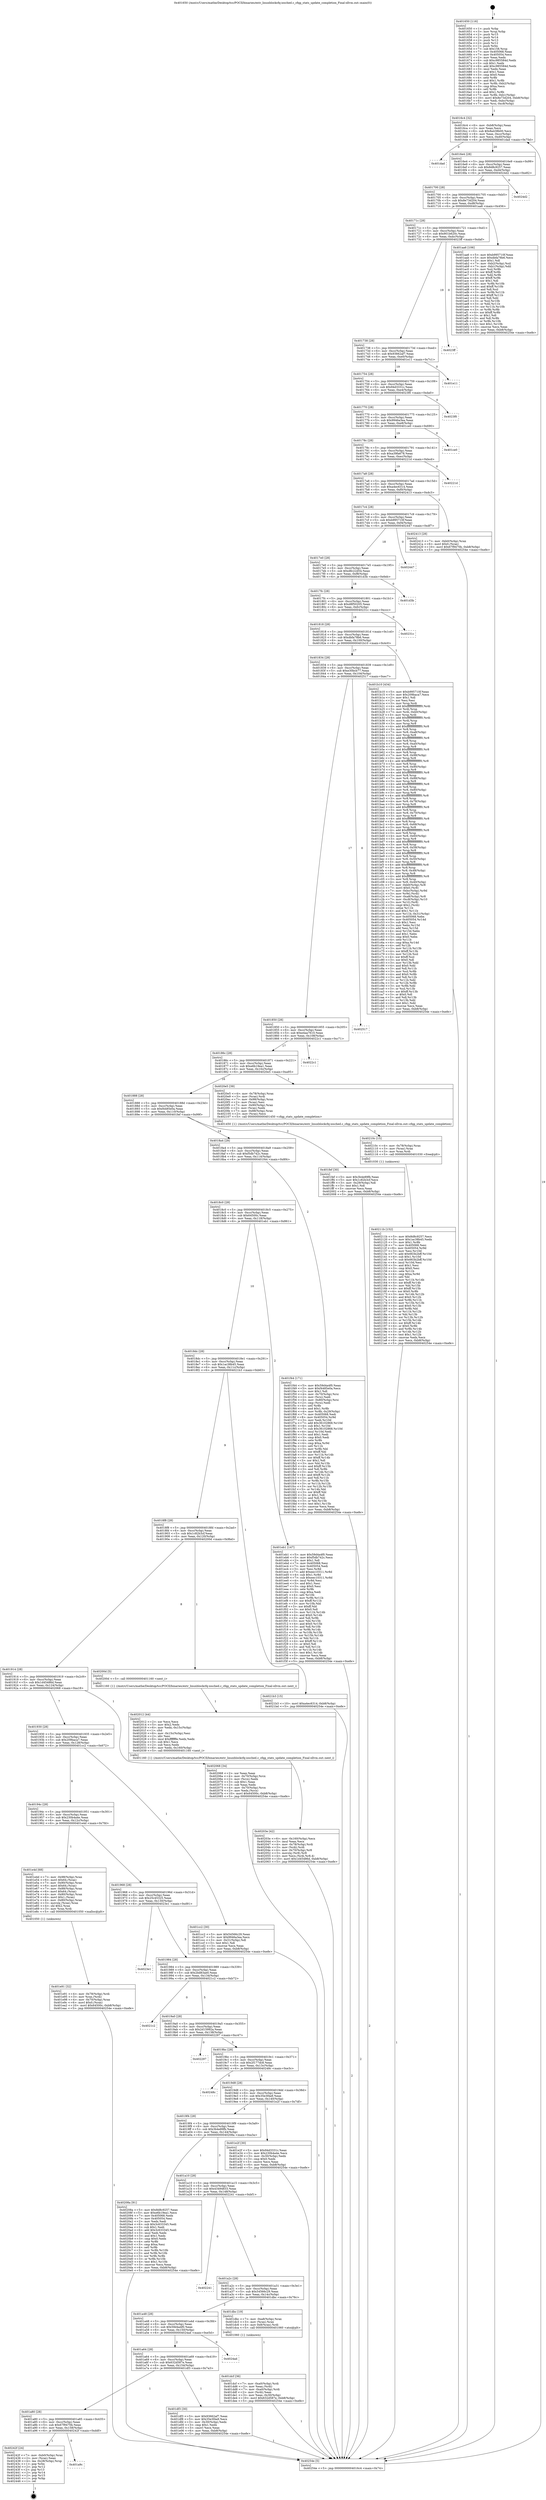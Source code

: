 digraph "0x401650" {
  label = "0x401650 (/mnt/c/Users/mathe/Desktop/tcc/POCII/binaries/extr_linuxblockcfq-iosched.c_cfqg_stats_update_completion_Final-ollvm.out::main(0))"
  labelloc = "t"
  node[shape=record]

  Entry [label="",width=0.3,height=0.3,shape=circle,fillcolor=black,style=filled]
  "0x4016c4" [label="{
     0x4016c4 [32]\l
     | [instrs]\l
     &nbsp;&nbsp;0x4016c4 \<+6\>: mov -0xb8(%rbp),%eax\l
     &nbsp;&nbsp;0x4016ca \<+2\>: mov %eax,%ecx\l
     &nbsp;&nbsp;0x4016cc \<+6\>: sub $0x8a438b00,%ecx\l
     &nbsp;&nbsp;0x4016d2 \<+6\>: mov %eax,-0xcc(%rbp)\l
     &nbsp;&nbsp;0x4016d8 \<+6\>: mov %ecx,-0xd0(%rbp)\l
     &nbsp;&nbsp;0x4016de \<+6\>: je 0000000000401dad \<main+0x75d\>\l
  }"]
  "0x401dad" [label="{
     0x401dad\l
  }", style=dashed]
  "0x4016e4" [label="{
     0x4016e4 [28]\l
     | [instrs]\l
     &nbsp;&nbsp;0x4016e4 \<+5\>: jmp 00000000004016e9 \<main+0x99\>\l
     &nbsp;&nbsp;0x4016e9 \<+6\>: mov -0xcc(%rbp),%eax\l
     &nbsp;&nbsp;0x4016ef \<+5\>: sub $0x8d8c9257,%eax\l
     &nbsp;&nbsp;0x4016f4 \<+6\>: mov %eax,-0xd4(%rbp)\l
     &nbsp;&nbsp;0x4016fa \<+6\>: je 00000000004024d2 \<main+0xe82\>\l
  }"]
  Exit [label="",width=0.3,height=0.3,shape=circle,fillcolor=black,style=filled,peripheries=2]
  "0x4024d2" [label="{
     0x4024d2\l
  }", style=dashed]
  "0x401700" [label="{
     0x401700 [28]\l
     | [instrs]\l
     &nbsp;&nbsp;0x401700 \<+5\>: jmp 0000000000401705 \<main+0xb5\>\l
     &nbsp;&nbsp;0x401705 \<+6\>: mov -0xcc(%rbp),%eax\l
     &nbsp;&nbsp;0x40170b \<+5\>: sub $0x8e73d204,%eax\l
     &nbsp;&nbsp;0x401710 \<+6\>: mov %eax,-0xd8(%rbp)\l
     &nbsp;&nbsp;0x401716 \<+6\>: je 0000000000401aa6 \<main+0x456\>\l
  }"]
  "0x401a9c" [label="{
     0x401a9c\l
  }", style=dashed]
  "0x401aa6" [label="{
     0x401aa6 [106]\l
     | [instrs]\l
     &nbsp;&nbsp;0x401aa6 \<+5\>: mov $0xb995710f,%eax\l
     &nbsp;&nbsp;0x401aab \<+5\>: mov $0xdbfa78b6,%ecx\l
     &nbsp;&nbsp;0x401ab0 \<+2\>: mov $0x1,%dl\l
     &nbsp;&nbsp;0x401ab2 \<+7\>: mov -0xb2(%rbp),%sil\l
     &nbsp;&nbsp;0x401ab9 \<+7\>: mov -0xb1(%rbp),%dil\l
     &nbsp;&nbsp;0x401ac0 \<+3\>: mov %sil,%r8b\l
     &nbsp;&nbsp;0x401ac3 \<+4\>: xor $0xff,%r8b\l
     &nbsp;&nbsp;0x401ac7 \<+3\>: mov %dil,%r9b\l
     &nbsp;&nbsp;0x401aca \<+4\>: xor $0xff,%r9b\l
     &nbsp;&nbsp;0x401ace \<+3\>: xor $0x1,%dl\l
     &nbsp;&nbsp;0x401ad1 \<+3\>: mov %r8b,%r10b\l
     &nbsp;&nbsp;0x401ad4 \<+4\>: and $0xff,%r10b\l
     &nbsp;&nbsp;0x401ad8 \<+3\>: and %dl,%sil\l
     &nbsp;&nbsp;0x401adb \<+3\>: mov %r9b,%r11b\l
     &nbsp;&nbsp;0x401ade \<+4\>: and $0xff,%r11b\l
     &nbsp;&nbsp;0x401ae2 \<+3\>: and %dl,%dil\l
     &nbsp;&nbsp;0x401ae5 \<+3\>: or %sil,%r10b\l
     &nbsp;&nbsp;0x401ae8 \<+3\>: or %dil,%r11b\l
     &nbsp;&nbsp;0x401aeb \<+3\>: xor %r11b,%r10b\l
     &nbsp;&nbsp;0x401aee \<+3\>: or %r9b,%r8b\l
     &nbsp;&nbsp;0x401af1 \<+4\>: xor $0xff,%r8b\l
     &nbsp;&nbsp;0x401af5 \<+3\>: or $0x1,%dl\l
     &nbsp;&nbsp;0x401af8 \<+3\>: and %dl,%r8b\l
     &nbsp;&nbsp;0x401afb \<+3\>: or %r8b,%r10b\l
     &nbsp;&nbsp;0x401afe \<+4\>: test $0x1,%r10b\l
     &nbsp;&nbsp;0x401b02 \<+3\>: cmovne %ecx,%eax\l
     &nbsp;&nbsp;0x401b05 \<+6\>: mov %eax,-0xb8(%rbp)\l
     &nbsp;&nbsp;0x401b0b \<+5\>: jmp 000000000040254e \<main+0xefe\>\l
  }"]
  "0x40171c" [label="{
     0x40171c [28]\l
     | [instrs]\l
     &nbsp;&nbsp;0x40171c \<+5\>: jmp 0000000000401721 \<main+0xd1\>\l
     &nbsp;&nbsp;0x401721 \<+6\>: mov -0xcc(%rbp),%eax\l
     &nbsp;&nbsp;0x401727 \<+5\>: sub $0x901b620c,%eax\l
     &nbsp;&nbsp;0x40172c \<+6\>: mov %eax,-0xdc(%rbp)\l
     &nbsp;&nbsp;0x401732 \<+6\>: je 00000000004023ff \<main+0xdaf\>\l
  }"]
  "0x40254e" [label="{
     0x40254e [5]\l
     | [instrs]\l
     &nbsp;&nbsp;0x40254e \<+5\>: jmp 00000000004016c4 \<main+0x74\>\l
  }"]
  "0x401650" [label="{
     0x401650 [116]\l
     | [instrs]\l
     &nbsp;&nbsp;0x401650 \<+1\>: push %rbp\l
     &nbsp;&nbsp;0x401651 \<+3\>: mov %rsp,%rbp\l
     &nbsp;&nbsp;0x401654 \<+2\>: push %r15\l
     &nbsp;&nbsp;0x401656 \<+2\>: push %r14\l
     &nbsp;&nbsp;0x401658 \<+2\>: push %r13\l
     &nbsp;&nbsp;0x40165a \<+2\>: push %r12\l
     &nbsp;&nbsp;0x40165c \<+1\>: push %rbx\l
     &nbsp;&nbsp;0x40165d \<+7\>: sub $0x158,%rsp\l
     &nbsp;&nbsp;0x401664 \<+7\>: mov 0x405068,%eax\l
     &nbsp;&nbsp;0x40166b \<+7\>: mov 0x405054,%ecx\l
     &nbsp;&nbsp;0x401672 \<+2\>: mov %eax,%edx\l
     &nbsp;&nbsp;0x401674 \<+6\>: sub $0xc985584d,%edx\l
     &nbsp;&nbsp;0x40167a \<+3\>: sub $0x1,%edx\l
     &nbsp;&nbsp;0x40167d \<+6\>: add $0xc985584d,%edx\l
     &nbsp;&nbsp;0x401683 \<+3\>: imul %edx,%eax\l
     &nbsp;&nbsp;0x401686 \<+3\>: and $0x1,%eax\l
     &nbsp;&nbsp;0x401689 \<+3\>: cmp $0x0,%eax\l
     &nbsp;&nbsp;0x40168c \<+4\>: sete %r8b\l
     &nbsp;&nbsp;0x401690 \<+4\>: and $0x1,%r8b\l
     &nbsp;&nbsp;0x401694 \<+7\>: mov %r8b,-0xb2(%rbp)\l
     &nbsp;&nbsp;0x40169b \<+3\>: cmp $0xa,%ecx\l
     &nbsp;&nbsp;0x40169e \<+4\>: setl %r8b\l
     &nbsp;&nbsp;0x4016a2 \<+4\>: and $0x1,%r8b\l
     &nbsp;&nbsp;0x4016a6 \<+7\>: mov %r8b,-0xb1(%rbp)\l
     &nbsp;&nbsp;0x4016ad \<+10\>: movl $0x8e73d204,-0xb8(%rbp)\l
     &nbsp;&nbsp;0x4016b7 \<+6\>: mov %edi,-0xbc(%rbp)\l
     &nbsp;&nbsp;0x4016bd \<+7\>: mov %rsi,-0xc8(%rbp)\l
  }"]
  "0x40242f" [label="{
     0x40242f [24]\l
     | [instrs]\l
     &nbsp;&nbsp;0x40242f \<+7\>: mov -0xb0(%rbp),%rax\l
     &nbsp;&nbsp;0x402436 \<+2\>: mov (%rax),%eax\l
     &nbsp;&nbsp;0x402438 \<+4\>: lea -0x28(%rbp),%rsp\l
     &nbsp;&nbsp;0x40243c \<+1\>: pop %rbx\l
     &nbsp;&nbsp;0x40243d \<+2\>: pop %r12\l
     &nbsp;&nbsp;0x40243f \<+2\>: pop %r13\l
     &nbsp;&nbsp;0x402441 \<+2\>: pop %r14\l
     &nbsp;&nbsp;0x402443 \<+2\>: pop %r15\l
     &nbsp;&nbsp;0x402445 \<+1\>: pop %rbp\l
     &nbsp;&nbsp;0x402446 \<+1\>: ret\l
  }"]
  "0x4023ff" [label="{
     0x4023ff\l
  }", style=dashed]
  "0x401738" [label="{
     0x401738 [28]\l
     | [instrs]\l
     &nbsp;&nbsp;0x401738 \<+5\>: jmp 000000000040173d \<main+0xed\>\l
     &nbsp;&nbsp;0x40173d \<+6\>: mov -0xcc(%rbp),%eax\l
     &nbsp;&nbsp;0x401743 \<+5\>: sub $0x93662af7,%eax\l
     &nbsp;&nbsp;0x401748 \<+6\>: mov %eax,-0xe0(%rbp)\l
     &nbsp;&nbsp;0x40174e \<+6\>: je 0000000000401e11 \<main+0x7c1\>\l
  }"]
  "0x40211b" [label="{
     0x40211b [152]\l
     | [instrs]\l
     &nbsp;&nbsp;0x40211b \<+5\>: mov $0x8d8c9257,%ecx\l
     &nbsp;&nbsp;0x402120 \<+5\>: mov $0x1ac38b45,%edx\l
     &nbsp;&nbsp;0x402125 \<+3\>: mov $0x1,%r8b\l
     &nbsp;&nbsp;0x402128 \<+7\>: mov 0x405068,%esi\l
     &nbsp;&nbsp;0x40212f \<+8\>: mov 0x405054,%r9d\l
     &nbsp;&nbsp;0x402137 \<+3\>: mov %esi,%r10d\l
     &nbsp;&nbsp;0x40213a \<+7\>: add $0x663b2bff,%r10d\l
     &nbsp;&nbsp;0x402141 \<+4\>: sub $0x1,%r10d\l
     &nbsp;&nbsp;0x402145 \<+7\>: sub $0x663b2bff,%r10d\l
     &nbsp;&nbsp;0x40214c \<+4\>: imul %r10d,%esi\l
     &nbsp;&nbsp;0x402150 \<+3\>: and $0x1,%esi\l
     &nbsp;&nbsp;0x402153 \<+3\>: cmp $0x0,%esi\l
     &nbsp;&nbsp;0x402156 \<+4\>: sete %r11b\l
     &nbsp;&nbsp;0x40215a \<+4\>: cmp $0xa,%r9d\l
     &nbsp;&nbsp;0x40215e \<+3\>: setl %bl\l
     &nbsp;&nbsp;0x402161 \<+3\>: mov %r11b,%r14b\l
     &nbsp;&nbsp;0x402164 \<+4\>: xor $0xff,%r14b\l
     &nbsp;&nbsp;0x402168 \<+3\>: mov %bl,%r15b\l
     &nbsp;&nbsp;0x40216b \<+4\>: xor $0xff,%r15b\l
     &nbsp;&nbsp;0x40216f \<+4\>: xor $0x0,%r8b\l
     &nbsp;&nbsp;0x402173 \<+3\>: mov %r14b,%r12b\l
     &nbsp;&nbsp;0x402176 \<+4\>: and $0x0,%r12b\l
     &nbsp;&nbsp;0x40217a \<+3\>: and %r8b,%r11b\l
     &nbsp;&nbsp;0x40217d \<+3\>: mov %r15b,%r13b\l
     &nbsp;&nbsp;0x402180 \<+4\>: and $0x0,%r13b\l
     &nbsp;&nbsp;0x402184 \<+3\>: and %r8b,%bl\l
     &nbsp;&nbsp;0x402187 \<+3\>: or %r11b,%r12b\l
     &nbsp;&nbsp;0x40218a \<+3\>: or %bl,%r13b\l
     &nbsp;&nbsp;0x40218d \<+3\>: xor %r13b,%r12b\l
     &nbsp;&nbsp;0x402190 \<+3\>: or %r15b,%r14b\l
     &nbsp;&nbsp;0x402193 \<+4\>: xor $0xff,%r14b\l
     &nbsp;&nbsp;0x402197 \<+4\>: or $0x0,%r8b\l
     &nbsp;&nbsp;0x40219b \<+3\>: and %r8b,%r14b\l
     &nbsp;&nbsp;0x40219e \<+3\>: or %r14b,%r12b\l
     &nbsp;&nbsp;0x4021a1 \<+4\>: test $0x1,%r12b\l
     &nbsp;&nbsp;0x4021a5 \<+3\>: cmovne %edx,%ecx\l
     &nbsp;&nbsp;0x4021a8 \<+6\>: mov %ecx,-0xb8(%rbp)\l
     &nbsp;&nbsp;0x4021ae \<+5\>: jmp 000000000040254e \<main+0xefe\>\l
  }"]
  "0x401e11" [label="{
     0x401e11\l
  }", style=dashed]
  "0x401754" [label="{
     0x401754 [28]\l
     | [instrs]\l
     &nbsp;&nbsp;0x401754 \<+5\>: jmp 0000000000401759 \<main+0x109\>\l
     &nbsp;&nbsp;0x401759 \<+6\>: mov -0xcc(%rbp),%eax\l
     &nbsp;&nbsp;0x40175f \<+5\>: sub $0x94d3331c,%eax\l
     &nbsp;&nbsp;0x401764 \<+6\>: mov %eax,-0xe4(%rbp)\l
     &nbsp;&nbsp;0x40176a \<+6\>: je 00000000004023f0 \<main+0xda0\>\l
  }"]
  "0x40210c" [label="{
     0x40210c [15]\l
     | [instrs]\l
     &nbsp;&nbsp;0x40210c \<+4\>: mov -0x78(%rbp),%rax\l
     &nbsp;&nbsp;0x402110 \<+3\>: mov (%rax),%rax\l
     &nbsp;&nbsp;0x402113 \<+3\>: mov %rax,%rdi\l
     &nbsp;&nbsp;0x402116 \<+5\>: call 0000000000401030 \<free@plt\>\l
     | [calls]\l
     &nbsp;&nbsp;0x401030 \{1\} (unknown)\l
  }"]
  "0x4023f0" [label="{
     0x4023f0\l
  }", style=dashed]
  "0x401770" [label="{
     0x401770 [28]\l
     | [instrs]\l
     &nbsp;&nbsp;0x401770 \<+5\>: jmp 0000000000401775 \<main+0x125\>\l
     &nbsp;&nbsp;0x401775 \<+6\>: mov -0xcc(%rbp),%eax\l
     &nbsp;&nbsp;0x40177b \<+5\>: sub $0x9946a3ea,%eax\l
     &nbsp;&nbsp;0x401780 \<+6\>: mov %eax,-0xe8(%rbp)\l
     &nbsp;&nbsp;0x401786 \<+6\>: je 0000000000401ce0 \<main+0x690\>\l
  }"]
  "0x40203e" [label="{
     0x40203e [42]\l
     | [instrs]\l
     &nbsp;&nbsp;0x40203e \<+6\>: mov -0x160(%rbp),%ecx\l
     &nbsp;&nbsp;0x402044 \<+3\>: imul %eax,%ecx\l
     &nbsp;&nbsp;0x402047 \<+4\>: mov -0x78(%rbp),%rdi\l
     &nbsp;&nbsp;0x40204b \<+3\>: mov (%rdi),%rdi\l
     &nbsp;&nbsp;0x40204e \<+4\>: mov -0x70(%rbp),%r8\l
     &nbsp;&nbsp;0x402052 \<+3\>: movslq (%r8),%r8\l
     &nbsp;&nbsp;0x402055 \<+4\>: mov %ecx,(%rdi,%r8,4)\l
     &nbsp;&nbsp;0x402059 \<+10\>: movl $0x1d45486d,-0xb8(%rbp)\l
     &nbsp;&nbsp;0x402063 \<+5\>: jmp 000000000040254e \<main+0xefe\>\l
  }"]
  "0x401ce0" [label="{
     0x401ce0\l
  }", style=dashed]
  "0x40178c" [label="{
     0x40178c [28]\l
     | [instrs]\l
     &nbsp;&nbsp;0x40178c \<+5\>: jmp 0000000000401791 \<main+0x141\>\l
     &nbsp;&nbsp;0x401791 \<+6\>: mov -0xcc(%rbp),%eax\l
     &nbsp;&nbsp;0x401797 \<+5\>: sub $0xa39fa678,%eax\l
     &nbsp;&nbsp;0x40179c \<+6\>: mov %eax,-0xec(%rbp)\l
     &nbsp;&nbsp;0x4017a2 \<+6\>: je 000000000040221d \<main+0xbcd\>\l
  }"]
  "0x402012" [label="{
     0x402012 [44]\l
     | [instrs]\l
     &nbsp;&nbsp;0x402012 \<+2\>: xor %ecx,%ecx\l
     &nbsp;&nbsp;0x402014 \<+5\>: mov $0x2,%edx\l
     &nbsp;&nbsp;0x402019 \<+6\>: mov %edx,-0x15c(%rbp)\l
     &nbsp;&nbsp;0x40201f \<+1\>: cltd\l
     &nbsp;&nbsp;0x402020 \<+6\>: mov -0x15c(%rbp),%esi\l
     &nbsp;&nbsp;0x402026 \<+2\>: idiv %esi\l
     &nbsp;&nbsp;0x402028 \<+6\>: imul $0xfffffffe,%edx,%edx\l
     &nbsp;&nbsp;0x40202e \<+3\>: sub $0x1,%ecx\l
     &nbsp;&nbsp;0x402031 \<+2\>: sub %ecx,%edx\l
     &nbsp;&nbsp;0x402033 \<+6\>: mov %edx,-0x160(%rbp)\l
     &nbsp;&nbsp;0x402039 \<+5\>: call 0000000000401160 \<next_i\>\l
     | [calls]\l
     &nbsp;&nbsp;0x401160 \{1\} (/mnt/c/Users/mathe/Desktop/tcc/POCII/binaries/extr_linuxblockcfq-iosched.c_cfqg_stats_update_completion_Final-ollvm.out::next_i)\l
  }"]
  "0x40221d" [label="{
     0x40221d\l
  }", style=dashed]
  "0x4017a8" [label="{
     0x4017a8 [28]\l
     | [instrs]\l
     &nbsp;&nbsp;0x4017a8 \<+5\>: jmp 00000000004017ad \<main+0x15d\>\l
     &nbsp;&nbsp;0x4017ad \<+6\>: mov -0xcc(%rbp),%eax\l
     &nbsp;&nbsp;0x4017b3 \<+5\>: sub $0xa4ec6314,%eax\l
     &nbsp;&nbsp;0x4017b8 \<+6\>: mov %eax,-0xf0(%rbp)\l
     &nbsp;&nbsp;0x4017be \<+6\>: je 0000000000402413 \<main+0xdc3\>\l
  }"]
  "0x401e91" [label="{
     0x401e91 [32]\l
     | [instrs]\l
     &nbsp;&nbsp;0x401e91 \<+4\>: mov -0x78(%rbp),%rdi\l
     &nbsp;&nbsp;0x401e95 \<+3\>: mov %rax,(%rdi)\l
     &nbsp;&nbsp;0x401e98 \<+4\>: mov -0x70(%rbp),%rax\l
     &nbsp;&nbsp;0x401e9c \<+6\>: movl $0x0,(%rax)\l
     &nbsp;&nbsp;0x401ea2 \<+10\>: movl $0x64500c,-0xb8(%rbp)\l
     &nbsp;&nbsp;0x401eac \<+5\>: jmp 000000000040254e \<main+0xefe\>\l
  }"]
  "0x402413" [label="{
     0x402413 [28]\l
     | [instrs]\l
     &nbsp;&nbsp;0x402413 \<+7\>: mov -0xb0(%rbp),%rax\l
     &nbsp;&nbsp;0x40241a \<+6\>: movl $0x0,(%rax)\l
     &nbsp;&nbsp;0x402420 \<+10\>: movl $0x67f9470b,-0xb8(%rbp)\l
     &nbsp;&nbsp;0x40242a \<+5\>: jmp 000000000040254e \<main+0xefe\>\l
  }"]
  "0x4017c4" [label="{
     0x4017c4 [28]\l
     | [instrs]\l
     &nbsp;&nbsp;0x4017c4 \<+5\>: jmp 00000000004017c9 \<main+0x179\>\l
     &nbsp;&nbsp;0x4017c9 \<+6\>: mov -0xcc(%rbp),%eax\l
     &nbsp;&nbsp;0x4017cf \<+5\>: sub $0xb995710f,%eax\l
     &nbsp;&nbsp;0x4017d4 \<+6\>: mov %eax,-0xf4(%rbp)\l
     &nbsp;&nbsp;0x4017da \<+6\>: je 0000000000402447 \<main+0xdf7\>\l
  }"]
  "0x401a80" [label="{
     0x401a80 [28]\l
     | [instrs]\l
     &nbsp;&nbsp;0x401a80 \<+5\>: jmp 0000000000401a85 \<main+0x435\>\l
     &nbsp;&nbsp;0x401a85 \<+6\>: mov -0xcc(%rbp),%eax\l
     &nbsp;&nbsp;0x401a8b \<+5\>: sub $0x67f9470b,%eax\l
     &nbsp;&nbsp;0x401a90 \<+6\>: mov %eax,-0x158(%rbp)\l
     &nbsp;&nbsp;0x401a96 \<+6\>: je 000000000040242f \<main+0xddf\>\l
  }"]
  "0x402447" [label="{
     0x402447\l
  }", style=dashed]
  "0x4017e0" [label="{
     0x4017e0 [28]\l
     | [instrs]\l
     &nbsp;&nbsp;0x4017e0 \<+5\>: jmp 00000000004017e5 \<main+0x195\>\l
     &nbsp;&nbsp;0x4017e5 \<+6\>: mov -0xcc(%rbp),%eax\l
     &nbsp;&nbsp;0x4017eb \<+5\>: sub $0xd8c22d54,%eax\l
     &nbsp;&nbsp;0x4017f0 \<+6\>: mov %eax,-0xf8(%rbp)\l
     &nbsp;&nbsp;0x4017f6 \<+6\>: je 0000000000401d3b \<main+0x6eb\>\l
  }"]
  "0x401df3" [label="{
     0x401df3 [30]\l
     | [instrs]\l
     &nbsp;&nbsp;0x401df3 \<+5\>: mov $0x93662af7,%eax\l
     &nbsp;&nbsp;0x401df8 \<+5\>: mov $0x35e3f4a9,%ecx\l
     &nbsp;&nbsp;0x401dfd \<+3\>: mov -0x30(%rbp),%edx\l
     &nbsp;&nbsp;0x401e00 \<+3\>: cmp $0x1,%edx\l
     &nbsp;&nbsp;0x401e03 \<+3\>: cmovl %ecx,%eax\l
     &nbsp;&nbsp;0x401e06 \<+6\>: mov %eax,-0xb8(%rbp)\l
     &nbsp;&nbsp;0x401e0c \<+5\>: jmp 000000000040254e \<main+0xefe\>\l
  }"]
  "0x401d3b" [label="{
     0x401d3b\l
  }", style=dashed]
  "0x4017fc" [label="{
     0x4017fc [28]\l
     | [instrs]\l
     &nbsp;&nbsp;0x4017fc \<+5\>: jmp 0000000000401801 \<main+0x1b1\>\l
     &nbsp;&nbsp;0x401801 \<+6\>: mov -0xcc(%rbp),%eax\l
     &nbsp;&nbsp;0x401807 \<+5\>: sub $0xd8f50205,%eax\l
     &nbsp;&nbsp;0x40180c \<+6\>: mov %eax,-0xfc(%rbp)\l
     &nbsp;&nbsp;0x401812 \<+6\>: je 000000000040231c \<main+0xccc\>\l
  }"]
  "0x401a64" [label="{
     0x401a64 [28]\l
     | [instrs]\l
     &nbsp;&nbsp;0x401a64 \<+5\>: jmp 0000000000401a69 \<main+0x419\>\l
     &nbsp;&nbsp;0x401a69 \<+6\>: mov -0xcc(%rbp),%eax\l
     &nbsp;&nbsp;0x401a6f \<+5\>: sub $0x632d587e,%eax\l
     &nbsp;&nbsp;0x401a74 \<+6\>: mov %eax,-0x154(%rbp)\l
     &nbsp;&nbsp;0x401a7a \<+6\>: je 0000000000401df3 \<main+0x7a3\>\l
  }"]
  "0x40231c" [label="{
     0x40231c\l
  }", style=dashed]
  "0x401818" [label="{
     0x401818 [28]\l
     | [instrs]\l
     &nbsp;&nbsp;0x401818 \<+5\>: jmp 000000000040181d \<main+0x1cd\>\l
     &nbsp;&nbsp;0x40181d \<+6\>: mov -0xcc(%rbp),%eax\l
     &nbsp;&nbsp;0x401823 \<+5\>: sub $0xdbfa78b6,%eax\l
     &nbsp;&nbsp;0x401828 \<+6\>: mov %eax,-0x100(%rbp)\l
     &nbsp;&nbsp;0x40182e \<+6\>: je 0000000000401b10 \<main+0x4c0\>\l
  }"]
  "0x4024ad" [label="{
     0x4024ad\l
  }", style=dashed]
  "0x401b10" [label="{
     0x401b10 [434]\l
     | [instrs]\l
     &nbsp;&nbsp;0x401b10 \<+5\>: mov $0xb995710f,%eax\l
     &nbsp;&nbsp;0x401b15 \<+5\>: mov $0x209baca7,%ecx\l
     &nbsp;&nbsp;0x401b1a \<+2\>: mov $0x1,%dl\l
     &nbsp;&nbsp;0x401b1c \<+2\>: xor %esi,%esi\l
     &nbsp;&nbsp;0x401b1e \<+3\>: mov %rsp,%rdi\l
     &nbsp;&nbsp;0x401b21 \<+4\>: add $0xfffffffffffffff0,%rdi\l
     &nbsp;&nbsp;0x401b25 \<+3\>: mov %rdi,%rsp\l
     &nbsp;&nbsp;0x401b28 \<+7\>: mov %rdi,-0xb0(%rbp)\l
     &nbsp;&nbsp;0x401b2f \<+3\>: mov %rsp,%rdi\l
     &nbsp;&nbsp;0x401b32 \<+4\>: add $0xfffffffffffffff0,%rdi\l
     &nbsp;&nbsp;0x401b36 \<+3\>: mov %rdi,%rsp\l
     &nbsp;&nbsp;0x401b39 \<+3\>: mov %rsp,%r8\l
     &nbsp;&nbsp;0x401b3c \<+4\>: add $0xfffffffffffffff0,%r8\l
     &nbsp;&nbsp;0x401b40 \<+3\>: mov %r8,%rsp\l
     &nbsp;&nbsp;0x401b43 \<+7\>: mov %r8,-0xa8(%rbp)\l
     &nbsp;&nbsp;0x401b4a \<+3\>: mov %rsp,%r8\l
     &nbsp;&nbsp;0x401b4d \<+4\>: add $0xfffffffffffffff0,%r8\l
     &nbsp;&nbsp;0x401b51 \<+3\>: mov %r8,%rsp\l
     &nbsp;&nbsp;0x401b54 \<+7\>: mov %r8,-0xa0(%rbp)\l
     &nbsp;&nbsp;0x401b5b \<+3\>: mov %rsp,%r8\l
     &nbsp;&nbsp;0x401b5e \<+4\>: add $0xfffffffffffffff0,%r8\l
     &nbsp;&nbsp;0x401b62 \<+3\>: mov %r8,%rsp\l
     &nbsp;&nbsp;0x401b65 \<+7\>: mov %r8,-0x98(%rbp)\l
     &nbsp;&nbsp;0x401b6c \<+3\>: mov %rsp,%r8\l
     &nbsp;&nbsp;0x401b6f \<+4\>: add $0xfffffffffffffff0,%r8\l
     &nbsp;&nbsp;0x401b73 \<+3\>: mov %r8,%rsp\l
     &nbsp;&nbsp;0x401b76 \<+7\>: mov %r8,-0x90(%rbp)\l
     &nbsp;&nbsp;0x401b7d \<+3\>: mov %rsp,%r8\l
     &nbsp;&nbsp;0x401b80 \<+4\>: add $0xfffffffffffffff0,%r8\l
     &nbsp;&nbsp;0x401b84 \<+3\>: mov %r8,%rsp\l
     &nbsp;&nbsp;0x401b87 \<+7\>: mov %r8,-0x88(%rbp)\l
     &nbsp;&nbsp;0x401b8e \<+3\>: mov %rsp,%r8\l
     &nbsp;&nbsp;0x401b91 \<+4\>: add $0xfffffffffffffff0,%r8\l
     &nbsp;&nbsp;0x401b95 \<+3\>: mov %r8,%rsp\l
     &nbsp;&nbsp;0x401b98 \<+4\>: mov %r8,-0x80(%rbp)\l
     &nbsp;&nbsp;0x401b9c \<+3\>: mov %rsp,%r8\l
     &nbsp;&nbsp;0x401b9f \<+4\>: add $0xfffffffffffffff0,%r8\l
     &nbsp;&nbsp;0x401ba3 \<+3\>: mov %r8,%rsp\l
     &nbsp;&nbsp;0x401ba6 \<+4\>: mov %r8,-0x78(%rbp)\l
     &nbsp;&nbsp;0x401baa \<+3\>: mov %rsp,%r8\l
     &nbsp;&nbsp;0x401bad \<+4\>: add $0xfffffffffffffff0,%r8\l
     &nbsp;&nbsp;0x401bb1 \<+3\>: mov %r8,%rsp\l
     &nbsp;&nbsp;0x401bb4 \<+4\>: mov %r8,-0x70(%rbp)\l
     &nbsp;&nbsp;0x401bb8 \<+3\>: mov %rsp,%r8\l
     &nbsp;&nbsp;0x401bbb \<+4\>: add $0xfffffffffffffff0,%r8\l
     &nbsp;&nbsp;0x401bbf \<+3\>: mov %r8,%rsp\l
     &nbsp;&nbsp;0x401bc2 \<+4\>: mov %r8,-0x68(%rbp)\l
     &nbsp;&nbsp;0x401bc6 \<+3\>: mov %rsp,%r8\l
     &nbsp;&nbsp;0x401bc9 \<+4\>: add $0xfffffffffffffff0,%r8\l
     &nbsp;&nbsp;0x401bcd \<+3\>: mov %r8,%rsp\l
     &nbsp;&nbsp;0x401bd0 \<+4\>: mov %r8,-0x60(%rbp)\l
     &nbsp;&nbsp;0x401bd4 \<+3\>: mov %rsp,%r8\l
     &nbsp;&nbsp;0x401bd7 \<+4\>: add $0xfffffffffffffff0,%r8\l
     &nbsp;&nbsp;0x401bdb \<+3\>: mov %r8,%rsp\l
     &nbsp;&nbsp;0x401bde \<+4\>: mov %r8,-0x58(%rbp)\l
     &nbsp;&nbsp;0x401be2 \<+3\>: mov %rsp,%r8\l
     &nbsp;&nbsp;0x401be5 \<+4\>: add $0xfffffffffffffff0,%r8\l
     &nbsp;&nbsp;0x401be9 \<+3\>: mov %r8,%rsp\l
     &nbsp;&nbsp;0x401bec \<+4\>: mov %r8,-0x50(%rbp)\l
     &nbsp;&nbsp;0x401bf0 \<+3\>: mov %rsp,%r8\l
     &nbsp;&nbsp;0x401bf3 \<+4\>: add $0xfffffffffffffff0,%r8\l
     &nbsp;&nbsp;0x401bf7 \<+3\>: mov %r8,%rsp\l
     &nbsp;&nbsp;0x401bfa \<+4\>: mov %r8,-0x48(%rbp)\l
     &nbsp;&nbsp;0x401bfe \<+3\>: mov %rsp,%r8\l
     &nbsp;&nbsp;0x401c01 \<+4\>: add $0xfffffffffffffff0,%r8\l
     &nbsp;&nbsp;0x401c05 \<+3\>: mov %r8,%rsp\l
     &nbsp;&nbsp;0x401c08 \<+4\>: mov %r8,-0x40(%rbp)\l
     &nbsp;&nbsp;0x401c0c \<+7\>: mov -0xb0(%rbp),%r8\l
     &nbsp;&nbsp;0x401c13 \<+7\>: movl $0x0,(%r8)\l
     &nbsp;&nbsp;0x401c1a \<+7\>: mov -0xbc(%rbp),%r9d\l
     &nbsp;&nbsp;0x401c21 \<+3\>: mov %r9d,(%rdi)\l
     &nbsp;&nbsp;0x401c24 \<+7\>: mov -0xa8(%rbp),%r8\l
     &nbsp;&nbsp;0x401c2b \<+7\>: mov -0xc8(%rbp),%r10\l
     &nbsp;&nbsp;0x401c32 \<+3\>: mov %r10,(%r8)\l
     &nbsp;&nbsp;0x401c35 \<+3\>: cmpl $0x2,(%rdi)\l
     &nbsp;&nbsp;0x401c38 \<+4\>: setne %r11b\l
     &nbsp;&nbsp;0x401c3c \<+4\>: and $0x1,%r11b\l
     &nbsp;&nbsp;0x401c40 \<+4\>: mov %r11b,-0x31(%rbp)\l
     &nbsp;&nbsp;0x401c44 \<+7\>: mov 0x405068,%ebx\l
     &nbsp;&nbsp;0x401c4b \<+8\>: mov 0x405054,%r14d\l
     &nbsp;&nbsp;0x401c53 \<+3\>: sub $0x1,%esi\l
     &nbsp;&nbsp;0x401c56 \<+3\>: mov %ebx,%r15d\l
     &nbsp;&nbsp;0x401c59 \<+3\>: add %esi,%r15d\l
     &nbsp;&nbsp;0x401c5c \<+4\>: imul %r15d,%ebx\l
     &nbsp;&nbsp;0x401c60 \<+3\>: and $0x1,%ebx\l
     &nbsp;&nbsp;0x401c63 \<+3\>: cmp $0x0,%ebx\l
     &nbsp;&nbsp;0x401c66 \<+4\>: sete %r11b\l
     &nbsp;&nbsp;0x401c6a \<+4\>: cmp $0xa,%r14d\l
     &nbsp;&nbsp;0x401c6e \<+4\>: setl %r12b\l
     &nbsp;&nbsp;0x401c72 \<+3\>: mov %r11b,%r13b\l
     &nbsp;&nbsp;0x401c75 \<+4\>: xor $0xff,%r13b\l
     &nbsp;&nbsp;0x401c79 \<+3\>: mov %r12b,%sil\l
     &nbsp;&nbsp;0x401c7c \<+4\>: xor $0xff,%sil\l
     &nbsp;&nbsp;0x401c80 \<+3\>: xor $0x0,%dl\l
     &nbsp;&nbsp;0x401c83 \<+3\>: mov %r13b,%dil\l
     &nbsp;&nbsp;0x401c86 \<+4\>: and $0x0,%dil\l
     &nbsp;&nbsp;0x401c8a \<+3\>: and %dl,%r11b\l
     &nbsp;&nbsp;0x401c8d \<+3\>: mov %sil,%r8b\l
     &nbsp;&nbsp;0x401c90 \<+4\>: and $0x0,%r8b\l
     &nbsp;&nbsp;0x401c94 \<+3\>: and %dl,%r12b\l
     &nbsp;&nbsp;0x401c97 \<+3\>: or %r11b,%dil\l
     &nbsp;&nbsp;0x401c9a \<+3\>: or %r12b,%r8b\l
     &nbsp;&nbsp;0x401c9d \<+3\>: xor %r8b,%dil\l
     &nbsp;&nbsp;0x401ca0 \<+3\>: or %sil,%r13b\l
     &nbsp;&nbsp;0x401ca3 \<+4\>: xor $0xff,%r13b\l
     &nbsp;&nbsp;0x401ca7 \<+3\>: or $0x0,%dl\l
     &nbsp;&nbsp;0x401caa \<+3\>: and %dl,%r13b\l
     &nbsp;&nbsp;0x401cad \<+3\>: or %r13b,%dil\l
     &nbsp;&nbsp;0x401cb0 \<+4\>: test $0x1,%dil\l
     &nbsp;&nbsp;0x401cb4 \<+3\>: cmovne %ecx,%eax\l
     &nbsp;&nbsp;0x401cb7 \<+6\>: mov %eax,-0xb8(%rbp)\l
     &nbsp;&nbsp;0x401cbd \<+5\>: jmp 000000000040254e \<main+0xefe\>\l
  }"]
  "0x401834" [label="{
     0x401834 [28]\l
     | [instrs]\l
     &nbsp;&nbsp;0x401834 \<+5\>: jmp 0000000000401839 \<main+0x1e9\>\l
     &nbsp;&nbsp;0x401839 \<+6\>: mov -0xcc(%rbp),%eax\l
     &nbsp;&nbsp;0x40183f \<+5\>: sub $0xe30bcb77,%eax\l
     &nbsp;&nbsp;0x401844 \<+6\>: mov %eax,-0x104(%rbp)\l
     &nbsp;&nbsp;0x40184a \<+6\>: je 0000000000402517 \<main+0xec7\>\l
  }"]
  "0x401dcf" [label="{
     0x401dcf [36]\l
     | [instrs]\l
     &nbsp;&nbsp;0x401dcf \<+7\>: mov -0xa0(%rbp),%rdi\l
     &nbsp;&nbsp;0x401dd6 \<+2\>: mov %eax,(%rdi)\l
     &nbsp;&nbsp;0x401dd8 \<+7\>: mov -0xa0(%rbp),%rdi\l
     &nbsp;&nbsp;0x401ddf \<+2\>: mov (%rdi),%eax\l
     &nbsp;&nbsp;0x401de1 \<+3\>: mov %eax,-0x30(%rbp)\l
     &nbsp;&nbsp;0x401de4 \<+10\>: movl $0x632d587e,-0xb8(%rbp)\l
     &nbsp;&nbsp;0x401dee \<+5\>: jmp 000000000040254e \<main+0xefe\>\l
  }"]
  "0x401a48" [label="{
     0x401a48 [28]\l
     | [instrs]\l
     &nbsp;&nbsp;0x401a48 \<+5\>: jmp 0000000000401a4d \<main+0x3fd\>\l
     &nbsp;&nbsp;0x401a4d \<+6\>: mov -0xcc(%rbp),%eax\l
     &nbsp;&nbsp;0x401a53 \<+5\>: sub $0x59d4a4f0,%eax\l
     &nbsp;&nbsp;0x401a58 \<+6\>: mov %eax,-0x150(%rbp)\l
     &nbsp;&nbsp;0x401a5e \<+6\>: je 00000000004024ad \<main+0xe5d\>\l
  }"]
  "0x402517" [label="{
     0x402517\l
  }", style=dashed]
  "0x401850" [label="{
     0x401850 [28]\l
     | [instrs]\l
     &nbsp;&nbsp;0x401850 \<+5\>: jmp 0000000000401855 \<main+0x205\>\l
     &nbsp;&nbsp;0x401855 \<+6\>: mov -0xcc(%rbp),%eax\l
     &nbsp;&nbsp;0x40185b \<+5\>: sub $0xe4aa7610,%eax\l
     &nbsp;&nbsp;0x401860 \<+6\>: mov %eax,-0x108(%rbp)\l
     &nbsp;&nbsp;0x401866 \<+6\>: je 00000000004022c1 \<main+0xc71\>\l
  }"]
  "0x401dbc" [label="{
     0x401dbc [19]\l
     | [instrs]\l
     &nbsp;&nbsp;0x401dbc \<+7\>: mov -0xa8(%rbp),%rax\l
     &nbsp;&nbsp;0x401dc3 \<+3\>: mov (%rax),%rax\l
     &nbsp;&nbsp;0x401dc6 \<+4\>: mov 0x8(%rax),%rdi\l
     &nbsp;&nbsp;0x401dca \<+5\>: call 0000000000401060 \<atoi@plt\>\l
     | [calls]\l
     &nbsp;&nbsp;0x401060 \{1\} (unknown)\l
  }"]
  "0x4022c1" [label="{
     0x4022c1\l
  }", style=dashed]
  "0x40186c" [label="{
     0x40186c [28]\l
     | [instrs]\l
     &nbsp;&nbsp;0x40186c \<+5\>: jmp 0000000000401871 \<main+0x221\>\l
     &nbsp;&nbsp;0x401871 \<+6\>: mov -0xcc(%rbp),%eax\l
     &nbsp;&nbsp;0x401877 \<+5\>: sub $0xe6b19ea1,%eax\l
     &nbsp;&nbsp;0x40187c \<+6\>: mov %eax,-0x10c(%rbp)\l
     &nbsp;&nbsp;0x401882 \<+6\>: je 00000000004020e5 \<main+0xa95\>\l
  }"]
  "0x401a2c" [label="{
     0x401a2c [28]\l
     | [instrs]\l
     &nbsp;&nbsp;0x401a2c \<+5\>: jmp 0000000000401a31 \<main+0x3e1\>\l
     &nbsp;&nbsp;0x401a31 \<+6\>: mov -0xcc(%rbp),%eax\l
     &nbsp;&nbsp;0x401a37 \<+5\>: sub $0x54566c29,%eax\l
     &nbsp;&nbsp;0x401a3c \<+6\>: mov %eax,-0x14c(%rbp)\l
     &nbsp;&nbsp;0x401a42 \<+6\>: je 0000000000401dbc \<main+0x76c\>\l
  }"]
  "0x4020e5" [label="{
     0x4020e5 [39]\l
     | [instrs]\l
     &nbsp;&nbsp;0x4020e5 \<+4\>: mov -0x78(%rbp),%rax\l
     &nbsp;&nbsp;0x4020e9 \<+3\>: mov (%rax),%rdi\l
     &nbsp;&nbsp;0x4020ec \<+7\>: mov -0x98(%rbp),%rax\l
     &nbsp;&nbsp;0x4020f3 \<+2\>: mov (%rax),%esi\l
     &nbsp;&nbsp;0x4020f5 \<+7\>: mov -0x90(%rbp),%rax\l
     &nbsp;&nbsp;0x4020fc \<+2\>: mov (%rax),%edx\l
     &nbsp;&nbsp;0x4020fe \<+7\>: mov -0x88(%rbp),%rax\l
     &nbsp;&nbsp;0x402105 \<+2\>: mov (%rax),%ecx\l
     &nbsp;&nbsp;0x402107 \<+5\>: call 0000000000401450 \<cfqg_stats_update_completion\>\l
     | [calls]\l
     &nbsp;&nbsp;0x401450 \{1\} (/mnt/c/Users/mathe/Desktop/tcc/POCII/binaries/extr_linuxblockcfq-iosched.c_cfqg_stats_update_completion_Final-ollvm.out::cfqg_stats_update_completion)\l
  }"]
  "0x401888" [label="{
     0x401888 [28]\l
     | [instrs]\l
     &nbsp;&nbsp;0x401888 \<+5\>: jmp 000000000040188d \<main+0x23d\>\l
     &nbsp;&nbsp;0x40188d \<+6\>: mov -0xcc(%rbp),%eax\l
     &nbsp;&nbsp;0x401893 \<+5\>: sub $0xf4485e0a,%eax\l
     &nbsp;&nbsp;0x401898 \<+6\>: mov %eax,-0x110(%rbp)\l
     &nbsp;&nbsp;0x40189e \<+6\>: je 0000000000401fef \<main+0x99f\>\l
  }"]
  "0x402241" [label="{
     0x402241\l
  }", style=dashed]
  "0x401fef" [label="{
     0x401fef [30]\l
     | [instrs]\l
     &nbsp;&nbsp;0x401fef \<+5\>: mov $0x3b4e89fb,%eax\l
     &nbsp;&nbsp;0x401ff4 \<+5\>: mov $0x1c82b3cf,%ecx\l
     &nbsp;&nbsp;0x401ff9 \<+3\>: mov -0x29(%rbp),%dl\l
     &nbsp;&nbsp;0x401ffc \<+3\>: test $0x1,%dl\l
     &nbsp;&nbsp;0x401fff \<+3\>: cmovne %ecx,%eax\l
     &nbsp;&nbsp;0x402002 \<+6\>: mov %eax,-0xb8(%rbp)\l
     &nbsp;&nbsp;0x402008 \<+5\>: jmp 000000000040254e \<main+0xefe\>\l
  }"]
  "0x4018a4" [label="{
     0x4018a4 [28]\l
     | [instrs]\l
     &nbsp;&nbsp;0x4018a4 \<+5\>: jmp 00000000004018a9 \<main+0x259\>\l
     &nbsp;&nbsp;0x4018a9 \<+6\>: mov -0xcc(%rbp),%eax\l
     &nbsp;&nbsp;0x4018af \<+5\>: sub $0xf5db742c,%eax\l
     &nbsp;&nbsp;0x4018b4 \<+6\>: mov %eax,-0x114(%rbp)\l
     &nbsp;&nbsp;0x4018ba \<+6\>: je 0000000000401f44 \<main+0x8f4\>\l
  }"]
  "0x401a10" [label="{
     0x401a10 [28]\l
     | [instrs]\l
     &nbsp;&nbsp;0x401a10 \<+5\>: jmp 0000000000401a15 \<main+0x3c5\>\l
     &nbsp;&nbsp;0x401a15 \<+6\>: mov -0xcc(%rbp),%eax\l
     &nbsp;&nbsp;0x401a1b \<+5\>: sub $0x43494833,%eax\l
     &nbsp;&nbsp;0x401a20 \<+6\>: mov %eax,-0x148(%rbp)\l
     &nbsp;&nbsp;0x401a26 \<+6\>: je 0000000000402241 \<main+0xbf1\>\l
  }"]
  "0x401f44" [label="{
     0x401f44 [171]\l
     | [instrs]\l
     &nbsp;&nbsp;0x401f44 \<+5\>: mov $0x59d4a4f0,%eax\l
     &nbsp;&nbsp;0x401f49 \<+5\>: mov $0xf4485e0a,%ecx\l
     &nbsp;&nbsp;0x401f4e \<+2\>: mov $0x1,%dl\l
     &nbsp;&nbsp;0x401f50 \<+4\>: mov -0x70(%rbp),%rsi\l
     &nbsp;&nbsp;0x401f54 \<+2\>: mov (%rsi),%edi\l
     &nbsp;&nbsp;0x401f56 \<+4\>: mov -0x80(%rbp),%rsi\l
     &nbsp;&nbsp;0x401f5a \<+2\>: cmp (%rsi),%edi\l
     &nbsp;&nbsp;0x401f5c \<+4\>: setl %r8b\l
     &nbsp;&nbsp;0x401f60 \<+4\>: and $0x1,%r8b\l
     &nbsp;&nbsp;0x401f64 \<+4\>: mov %r8b,-0x29(%rbp)\l
     &nbsp;&nbsp;0x401f68 \<+7\>: mov 0x405068,%edi\l
     &nbsp;&nbsp;0x401f6f \<+8\>: mov 0x405054,%r9d\l
     &nbsp;&nbsp;0x401f77 \<+3\>: mov %edi,%r10d\l
     &nbsp;&nbsp;0x401f7a \<+7\>: add $0x36102868,%r10d\l
     &nbsp;&nbsp;0x401f81 \<+4\>: sub $0x1,%r10d\l
     &nbsp;&nbsp;0x401f85 \<+7\>: sub $0x36102868,%r10d\l
     &nbsp;&nbsp;0x401f8c \<+4\>: imul %r10d,%edi\l
     &nbsp;&nbsp;0x401f90 \<+3\>: and $0x1,%edi\l
     &nbsp;&nbsp;0x401f93 \<+3\>: cmp $0x0,%edi\l
     &nbsp;&nbsp;0x401f96 \<+4\>: sete %r8b\l
     &nbsp;&nbsp;0x401f9a \<+4\>: cmp $0xa,%r9d\l
     &nbsp;&nbsp;0x401f9e \<+4\>: setl %r11b\l
     &nbsp;&nbsp;0x401fa2 \<+3\>: mov %r8b,%bl\l
     &nbsp;&nbsp;0x401fa5 \<+3\>: xor $0xff,%bl\l
     &nbsp;&nbsp;0x401fa8 \<+3\>: mov %r11b,%r14b\l
     &nbsp;&nbsp;0x401fab \<+4\>: xor $0xff,%r14b\l
     &nbsp;&nbsp;0x401faf \<+3\>: xor $0x1,%dl\l
     &nbsp;&nbsp;0x401fb2 \<+3\>: mov %bl,%r15b\l
     &nbsp;&nbsp;0x401fb5 \<+4\>: and $0xff,%r15b\l
     &nbsp;&nbsp;0x401fb9 \<+3\>: and %dl,%r8b\l
     &nbsp;&nbsp;0x401fbc \<+3\>: mov %r14b,%r12b\l
     &nbsp;&nbsp;0x401fbf \<+4\>: and $0xff,%r12b\l
     &nbsp;&nbsp;0x401fc3 \<+3\>: and %dl,%r11b\l
     &nbsp;&nbsp;0x401fc6 \<+3\>: or %r8b,%r15b\l
     &nbsp;&nbsp;0x401fc9 \<+3\>: or %r11b,%r12b\l
     &nbsp;&nbsp;0x401fcc \<+3\>: xor %r12b,%r15b\l
     &nbsp;&nbsp;0x401fcf \<+3\>: or %r14b,%bl\l
     &nbsp;&nbsp;0x401fd2 \<+3\>: xor $0xff,%bl\l
     &nbsp;&nbsp;0x401fd5 \<+3\>: or $0x1,%dl\l
     &nbsp;&nbsp;0x401fd8 \<+2\>: and %dl,%bl\l
     &nbsp;&nbsp;0x401fda \<+3\>: or %bl,%r15b\l
     &nbsp;&nbsp;0x401fdd \<+4\>: test $0x1,%r15b\l
     &nbsp;&nbsp;0x401fe1 \<+3\>: cmovne %ecx,%eax\l
     &nbsp;&nbsp;0x401fe4 \<+6\>: mov %eax,-0xb8(%rbp)\l
     &nbsp;&nbsp;0x401fea \<+5\>: jmp 000000000040254e \<main+0xefe\>\l
  }"]
  "0x4018c0" [label="{
     0x4018c0 [28]\l
     | [instrs]\l
     &nbsp;&nbsp;0x4018c0 \<+5\>: jmp 00000000004018c5 \<main+0x275\>\l
     &nbsp;&nbsp;0x4018c5 \<+6\>: mov -0xcc(%rbp),%eax\l
     &nbsp;&nbsp;0x4018cb \<+5\>: sub $0x64500c,%eax\l
     &nbsp;&nbsp;0x4018d0 \<+6\>: mov %eax,-0x118(%rbp)\l
     &nbsp;&nbsp;0x4018d6 \<+6\>: je 0000000000401eb1 \<main+0x861\>\l
  }"]
  "0x40208a" [label="{
     0x40208a [91]\l
     | [instrs]\l
     &nbsp;&nbsp;0x40208a \<+5\>: mov $0x8d8c9257,%eax\l
     &nbsp;&nbsp;0x40208f \<+5\>: mov $0xe6b19ea1,%ecx\l
     &nbsp;&nbsp;0x402094 \<+7\>: mov 0x405068,%edx\l
     &nbsp;&nbsp;0x40209b \<+7\>: mov 0x405054,%esi\l
     &nbsp;&nbsp;0x4020a2 \<+2\>: mov %edx,%edi\l
     &nbsp;&nbsp;0x4020a4 \<+6\>: sub $0x3c633345,%edi\l
     &nbsp;&nbsp;0x4020aa \<+3\>: sub $0x1,%edi\l
     &nbsp;&nbsp;0x4020ad \<+6\>: add $0x3c633345,%edi\l
     &nbsp;&nbsp;0x4020b3 \<+3\>: imul %edi,%edx\l
     &nbsp;&nbsp;0x4020b6 \<+3\>: and $0x1,%edx\l
     &nbsp;&nbsp;0x4020b9 \<+3\>: cmp $0x0,%edx\l
     &nbsp;&nbsp;0x4020bc \<+4\>: sete %r8b\l
     &nbsp;&nbsp;0x4020c0 \<+3\>: cmp $0xa,%esi\l
     &nbsp;&nbsp;0x4020c3 \<+4\>: setl %r9b\l
     &nbsp;&nbsp;0x4020c7 \<+3\>: mov %r8b,%r10b\l
     &nbsp;&nbsp;0x4020ca \<+3\>: and %r9b,%r10b\l
     &nbsp;&nbsp;0x4020cd \<+3\>: xor %r9b,%r8b\l
     &nbsp;&nbsp;0x4020d0 \<+3\>: or %r8b,%r10b\l
     &nbsp;&nbsp;0x4020d3 \<+4\>: test $0x1,%r10b\l
     &nbsp;&nbsp;0x4020d7 \<+3\>: cmovne %ecx,%eax\l
     &nbsp;&nbsp;0x4020da \<+6\>: mov %eax,-0xb8(%rbp)\l
     &nbsp;&nbsp;0x4020e0 \<+5\>: jmp 000000000040254e \<main+0xefe\>\l
  }"]
  "0x401eb1" [label="{
     0x401eb1 [147]\l
     | [instrs]\l
     &nbsp;&nbsp;0x401eb1 \<+5\>: mov $0x59d4a4f0,%eax\l
     &nbsp;&nbsp;0x401eb6 \<+5\>: mov $0xf5db742c,%ecx\l
     &nbsp;&nbsp;0x401ebb \<+2\>: mov $0x1,%dl\l
     &nbsp;&nbsp;0x401ebd \<+7\>: mov 0x405068,%esi\l
     &nbsp;&nbsp;0x401ec4 \<+7\>: mov 0x405054,%edi\l
     &nbsp;&nbsp;0x401ecb \<+3\>: mov %esi,%r8d\l
     &nbsp;&nbsp;0x401ece \<+7\>: add $0xeec10311,%r8d\l
     &nbsp;&nbsp;0x401ed5 \<+4\>: sub $0x1,%r8d\l
     &nbsp;&nbsp;0x401ed9 \<+7\>: sub $0xeec10311,%r8d\l
     &nbsp;&nbsp;0x401ee0 \<+4\>: imul %r8d,%esi\l
     &nbsp;&nbsp;0x401ee4 \<+3\>: and $0x1,%esi\l
     &nbsp;&nbsp;0x401ee7 \<+3\>: cmp $0x0,%esi\l
     &nbsp;&nbsp;0x401eea \<+4\>: sete %r9b\l
     &nbsp;&nbsp;0x401eee \<+3\>: cmp $0xa,%edi\l
     &nbsp;&nbsp;0x401ef1 \<+4\>: setl %r10b\l
     &nbsp;&nbsp;0x401ef5 \<+3\>: mov %r9b,%r11b\l
     &nbsp;&nbsp;0x401ef8 \<+4\>: xor $0xff,%r11b\l
     &nbsp;&nbsp;0x401efc \<+3\>: mov %r10b,%bl\l
     &nbsp;&nbsp;0x401eff \<+3\>: xor $0xff,%bl\l
     &nbsp;&nbsp;0x401f02 \<+3\>: xor $0x0,%dl\l
     &nbsp;&nbsp;0x401f05 \<+3\>: mov %r11b,%r14b\l
     &nbsp;&nbsp;0x401f08 \<+4\>: and $0x0,%r14b\l
     &nbsp;&nbsp;0x401f0c \<+3\>: and %dl,%r9b\l
     &nbsp;&nbsp;0x401f0f \<+3\>: mov %bl,%r15b\l
     &nbsp;&nbsp;0x401f12 \<+4\>: and $0x0,%r15b\l
     &nbsp;&nbsp;0x401f16 \<+3\>: and %dl,%r10b\l
     &nbsp;&nbsp;0x401f19 \<+3\>: or %r9b,%r14b\l
     &nbsp;&nbsp;0x401f1c \<+3\>: or %r10b,%r15b\l
     &nbsp;&nbsp;0x401f1f \<+3\>: xor %r15b,%r14b\l
     &nbsp;&nbsp;0x401f22 \<+3\>: or %bl,%r11b\l
     &nbsp;&nbsp;0x401f25 \<+4\>: xor $0xff,%r11b\l
     &nbsp;&nbsp;0x401f29 \<+3\>: or $0x0,%dl\l
     &nbsp;&nbsp;0x401f2c \<+3\>: and %dl,%r11b\l
     &nbsp;&nbsp;0x401f2f \<+3\>: or %r11b,%r14b\l
     &nbsp;&nbsp;0x401f32 \<+4\>: test $0x1,%r14b\l
     &nbsp;&nbsp;0x401f36 \<+3\>: cmovne %ecx,%eax\l
     &nbsp;&nbsp;0x401f39 \<+6\>: mov %eax,-0xb8(%rbp)\l
     &nbsp;&nbsp;0x401f3f \<+5\>: jmp 000000000040254e \<main+0xefe\>\l
  }"]
  "0x4018dc" [label="{
     0x4018dc [28]\l
     | [instrs]\l
     &nbsp;&nbsp;0x4018dc \<+5\>: jmp 00000000004018e1 \<main+0x291\>\l
     &nbsp;&nbsp;0x4018e1 \<+6\>: mov -0xcc(%rbp),%eax\l
     &nbsp;&nbsp;0x4018e7 \<+5\>: sub $0x1ac38b45,%eax\l
     &nbsp;&nbsp;0x4018ec \<+6\>: mov %eax,-0x11c(%rbp)\l
     &nbsp;&nbsp;0x4018f2 \<+6\>: je 00000000004021b3 \<main+0xb63\>\l
  }"]
  "0x4019f4" [label="{
     0x4019f4 [28]\l
     | [instrs]\l
     &nbsp;&nbsp;0x4019f4 \<+5\>: jmp 00000000004019f9 \<main+0x3a9\>\l
     &nbsp;&nbsp;0x4019f9 \<+6\>: mov -0xcc(%rbp),%eax\l
     &nbsp;&nbsp;0x4019ff \<+5\>: sub $0x3b4e89fb,%eax\l
     &nbsp;&nbsp;0x401a04 \<+6\>: mov %eax,-0x144(%rbp)\l
     &nbsp;&nbsp;0x401a0a \<+6\>: je 000000000040208a \<main+0xa3a\>\l
  }"]
  "0x4021b3" [label="{
     0x4021b3 [15]\l
     | [instrs]\l
     &nbsp;&nbsp;0x4021b3 \<+10\>: movl $0xa4ec6314,-0xb8(%rbp)\l
     &nbsp;&nbsp;0x4021bd \<+5\>: jmp 000000000040254e \<main+0xefe\>\l
  }"]
  "0x4018f8" [label="{
     0x4018f8 [28]\l
     | [instrs]\l
     &nbsp;&nbsp;0x4018f8 \<+5\>: jmp 00000000004018fd \<main+0x2ad\>\l
     &nbsp;&nbsp;0x4018fd \<+6\>: mov -0xcc(%rbp),%eax\l
     &nbsp;&nbsp;0x401903 \<+5\>: sub $0x1c82b3cf,%eax\l
     &nbsp;&nbsp;0x401908 \<+6\>: mov %eax,-0x120(%rbp)\l
     &nbsp;&nbsp;0x40190e \<+6\>: je 000000000040200d \<main+0x9bd\>\l
  }"]
  "0x401e2f" [label="{
     0x401e2f [30]\l
     | [instrs]\l
     &nbsp;&nbsp;0x401e2f \<+5\>: mov $0x94d3331c,%eax\l
     &nbsp;&nbsp;0x401e34 \<+5\>: mov $0x230b4a4e,%ecx\l
     &nbsp;&nbsp;0x401e39 \<+3\>: mov -0x30(%rbp),%edx\l
     &nbsp;&nbsp;0x401e3c \<+3\>: cmp $0x0,%edx\l
     &nbsp;&nbsp;0x401e3f \<+3\>: cmove %ecx,%eax\l
     &nbsp;&nbsp;0x401e42 \<+6\>: mov %eax,-0xb8(%rbp)\l
     &nbsp;&nbsp;0x401e48 \<+5\>: jmp 000000000040254e \<main+0xefe\>\l
  }"]
  "0x40200d" [label="{
     0x40200d [5]\l
     | [instrs]\l
     &nbsp;&nbsp;0x40200d \<+5\>: call 0000000000401160 \<next_i\>\l
     | [calls]\l
     &nbsp;&nbsp;0x401160 \{1\} (/mnt/c/Users/mathe/Desktop/tcc/POCII/binaries/extr_linuxblockcfq-iosched.c_cfqg_stats_update_completion_Final-ollvm.out::next_i)\l
  }"]
  "0x401914" [label="{
     0x401914 [28]\l
     | [instrs]\l
     &nbsp;&nbsp;0x401914 \<+5\>: jmp 0000000000401919 \<main+0x2c9\>\l
     &nbsp;&nbsp;0x401919 \<+6\>: mov -0xcc(%rbp),%eax\l
     &nbsp;&nbsp;0x40191f \<+5\>: sub $0x1d45486d,%eax\l
     &nbsp;&nbsp;0x401924 \<+6\>: mov %eax,-0x124(%rbp)\l
     &nbsp;&nbsp;0x40192a \<+6\>: je 0000000000402068 \<main+0xa18\>\l
  }"]
  "0x4019d8" [label="{
     0x4019d8 [28]\l
     | [instrs]\l
     &nbsp;&nbsp;0x4019d8 \<+5\>: jmp 00000000004019dd \<main+0x38d\>\l
     &nbsp;&nbsp;0x4019dd \<+6\>: mov -0xcc(%rbp),%eax\l
     &nbsp;&nbsp;0x4019e3 \<+5\>: sub $0x35e3f4a9,%eax\l
     &nbsp;&nbsp;0x4019e8 \<+6\>: mov %eax,-0x140(%rbp)\l
     &nbsp;&nbsp;0x4019ee \<+6\>: je 0000000000401e2f \<main+0x7df\>\l
  }"]
  "0x402068" [label="{
     0x402068 [34]\l
     | [instrs]\l
     &nbsp;&nbsp;0x402068 \<+2\>: xor %eax,%eax\l
     &nbsp;&nbsp;0x40206a \<+4\>: mov -0x70(%rbp),%rcx\l
     &nbsp;&nbsp;0x40206e \<+2\>: mov (%rcx),%edx\l
     &nbsp;&nbsp;0x402070 \<+3\>: sub $0x1,%eax\l
     &nbsp;&nbsp;0x402073 \<+2\>: sub %eax,%edx\l
     &nbsp;&nbsp;0x402075 \<+4\>: mov -0x70(%rbp),%rcx\l
     &nbsp;&nbsp;0x402079 \<+2\>: mov %edx,(%rcx)\l
     &nbsp;&nbsp;0x40207b \<+10\>: movl $0x64500c,-0xb8(%rbp)\l
     &nbsp;&nbsp;0x402085 \<+5\>: jmp 000000000040254e \<main+0xefe\>\l
  }"]
  "0x401930" [label="{
     0x401930 [28]\l
     | [instrs]\l
     &nbsp;&nbsp;0x401930 \<+5\>: jmp 0000000000401935 \<main+0x2e5\>\l
     &nbsp;&nbsp;0x401935 \<+6\>: mov -0xcc(%rbp),%eax\l
     &nbsp;&nbsp;0x40193b \<+5\>: sub $0x209baca7,%eax\l
     &nbsp;&nbsp;0x401940 \<+6\>: mov %eax,-0x128(%rbp)\l
     &nbsp;&nbsp;0x401946 \<+6\>: je 0000000000401cc2 \<main+0x672\>\l
  }"]
  "0x40248c" [label="{
     0x40248c\l
  }", style=dashed]
  "0x401cc2" [label="{
     0x401cc2 [30]\l
     | [instrs]\l
     &nbsp;&nbsp;0x401cc2 \<+5\>: mov $0x54566c29,%eax\l
     &nbsp;&nbsp;0x401cc7 \<+5\>: mov $0x9946a3ea,%ecx\l
     &nbsp;&nbsp;0x401ccc \<+3\>: mov -0x31(%rbp),%dl\l
     &nbsp;&nbsp;0x401ccf \<+3\>: test $0x1,%dl\l
     &nbsp;&nbsp;0x401cd2 \<+3\>: cmovne %ecx,%eax\l
     &nbsp;&nbsp;0x401cd5 \<+6\>: mov %eax,-0xb8(%rbp)\l
     &nbsp;&nbsp;0x401cdb \<+5\>: jmp 000000000040254e \<main+0xefe\>\l
  }"]
  "0x40194c" [label="{
     0x40194c [28]\l
     | [instrs]\l
     &nbsp;&nbsp;0x40194c \<+5\>: jmp 0000000000401951 \<main+0x301\>\l
     &nbsp;&nbsp;0x401951 \<+6\>: mov -0xcc(%rbp),%eax\l
     &nbsp;&nbsp;0x401957 \<+5\>: sub $0x230b4a4e,%eax\l
     &nbsp;&nbsp;0x40195c \<+6\>: mov %eax,-0x12c(%rbp)\l
     &nbsp;&nbsp;0x401962 \<+6\>: je 0000000000401e4d \<main+0x7fd\>\l
  }"]
  "0x4019bc" [label="{
     0x4019bc [28]\l
     | [instrs]\l
     &nbsp;&nbsp;0x4019bc \<+5\>: jmp 00000000004019c1 \<main+0x371\>\l
     &nbsp;&nbsp;0x4019c1 \<+6\>: mov -0xcc(%rbp),%eax\l
     &nbsp;&nbsp;0x4019c7 \<+5\>: sub $0x2f177dc8,%eax\l
     &nbsp;&nbsp;0x4019cc \<+6\>: mov %eax,-0x13c(%rbp)\l
     &nbsp;&nbsp;0x4019d2 \<+6\>: je 000000000040248c \<main+0xe3c\>\l
  }"]
  "0x401e4d" [label="{
     0x401e4d [68]\l
     | [instrs]\l
     &nbsp;&nbsp;0x401e4d \<+7\>: mov -0x98(%rbp),%rax\l
     &nbsp;&nbsp;0x401e54 \<+6\>: movl $0x64,(%rax)\l
     &nbsp;&nbsp;0x401e5a \<+7\>: mov -0x90(%rbp),%rax\l
     &nbsp;&nbsp;0x401e61 \<+6\>: movl $0x64,(%rax)\l
     &nbsp;&nbsp;0x401e67 \<+7\>: mov -0x88(%rbp),%rax\l
     &nbsp;&nbsp;0x401e6e \<+6\>: movl $0x64,(%rax)\l
     &nbsp;&nbsp;0x401e74 \<+4\>: mov -0x80(%rbp),%rax\l
     &nbsp;&nbsp;0x401e78 \<+6\>: movl $0x1,(%rax)\l
     &nbsp;&nbsp;0x401e7e \<+4\>: mov -0x80(%rbp),%rax\l
     &nbsp;&nbsp;0x401e82 \<+3\>: movslq (%rax),%rax\l
     &nbsp;&nbsp;0x401e85 \<+4\>: shl $0x2,%rax\l
     &nbsp;&nbsp;0x401e89 \<+3\>: mov %rax,%rdi\l
     &nbsp;&nbsp;0x401e8c \<+5\>: call 0000000000401050 \<malloc@plt\>\l
     | [calls]\l
     &nbsp;&nbsp;0x401050 \{1\} (unknown)\l
  }"]
  "0x401968" [label="{
     0x401968 [28]\l
     | [instrs]\l
     &nbsp;&nbsp;0x401968 \<+5\>: jmp 000000000040196d \<main+0x31d\>\l
     &nbsp;&nbsp;0x40196d \<+6\>: mov -0xcc(%rbp),%eax\l
     &nbsp;&nbsp;0x401973 \<+5\>: sub $0x25c45325,%eax\l
     &nbsp;&nbsp;0x401978 \<+6\>: mov %eax,-0x130(%rbp)\l
     &nbsp;&nbsp;0x40197e \<+6\>: je 00000000004023e1 \<main+0xd91\>\l
  }"]
  "0x402297" [label="{
     0x402297\l
  }", style=dashed]
  "0x4023e1" [label="{
     0x4023e1\l
  }", style=dashed]
  "0x401984" [label="{
     0x401984 [28]\l
     | [instrs]\l
     &nbsp;&nbsp;0x401984 \<+5\>: jmp 0000000000401989 \<main+0x339\>\l
     &nbsp;&nbsp;0x401989 \<+6\>: mov -0xcc(%rbp),%eax\l
     &nbsp;&nbsp;0x40198f \<+5\>: sub $0x2bd83ae0,%eax\l
     &nbsp;&nbsp;0x401994 \<+6\>: mov %eax,-0x134(%rbp)\l
     &nbsp;&nbsp;0x40199a \<+6\>: je 00000000004021c2 \<main+0xb72\>\l
  }"]
  "0x4019a0" [label="{
     0x4019a0 [28]\l
     | [instrs]\l
     &nbsp;&nbsp;0x4019a0 \<+5\>: jmp 00000000004019a5 \<main+0x355\>\l
     &nbsp;&nbsp;0x4019a5 \<+6\>: mov -0xcc(%rbp),%eax\l
     &nbsp;&nbsp;0x4019ab \<+5\>: sub $0x2d15992a,%eax\l
     &nbsp;&nbsp;0x4019b0 \<+6\>: mov %eax,-0x138(%rbp)\l
     &nbsp;&nbsp;0x4019b6 \<+6\>: je 0000000000402297 \<main+0xc47\>\l
  }"]
  "0x4021c2" [label="{
     0x4021c2\l
  }", style=dashed]
  Entry -> "0x401650" [label=" 1"]
  "0x4016c4" -> "0x401dad" [label=" 0"]
  "0x4016c4" -> "0x4016e4" [label=" 20"]
  "0x40242f" -> Exit [label=" 1"]
  "0x4016e4" -> "0x4024d2" [label=" 0"]
  "0x4016e4" -> "0x401700" [label=" 20"]
  "0x401a80" -> "0x401a9c" [label=" 0"]
  "0x401700" -> "0x401aa6" [label=" 1"]
  "0x401700" -> "0x40171c" [label=" 19"]
  "0x401aa6" -> "0x40254e" [label=" 1"]
  "0x401650" -> "0x4016c4" [label=" 1"]
  "0x40254e" -> "0x4016c4" [label=" 19"]
  "0x401a80" -> "0x40242f" [label=" 1"]
  "0x40171c" -> "0x4023ff" [label=" 0"]
  "0x40171c" -> "0x401738" [label=" 19"]
  "0x402413" -> "0x40254e" [label=" 1"]
  "0x401738" -> "0x401e11" [label=" 0"]
  "0x401738" -> "0x401754" [label=" 19"]
  "0x4021b3" -> "0x40254e" [label=" 1"]
  "0x401754" -> "0x4023f0" [label=" 0"]
  "0x401754" -> "0x401770" [label=" 19"]
  "0x40211b" -> "0x40254e" [label=" 1"]
  "0x401770" -> "0x401ce0" [label=" 0"]
  "0x401770" -> "0x40178c" [label=" 19"]
  "0x40210c" -> "0x40211b" [label=" 1"]
  "0x40178c" -> "0x40221d" [label=" 0"]
  "0x40178c" -> "0x4017a8" [label=" 19"]
  "0x4020e5" -> "0x40210c" [label=" 1"]
  "0x4017a8" -> "0x402413" [label=" 1"]
  "0x4017a8" -> "0x4017c4" [label=" 18"]
  "0x40208a" -> "0x40254e" [label=" 1"]
  "0x4017c4" -> "0x402447" [label=" 0"]
  "0x4017c4" -> "0x4017e0" [label=" 18"]
  "0x402068" -> "0x40254e" [label=" 1"]
  "0x4017e0" -> "0x401d3b" [label=" 0"]
  "0x4017e0" -> "0x4017fc" [label=" 18"]
  "0x40203e" -> "0x40254e" [label=" 1"]
  "0x4017fc" -> "0x40231c" [label=" 0"]
  "0x4017fc" -> "0x401818" [label=" 18"]
  "0x40200d" -> "0x402012" [label=" 1"]
  "0x401818" -> "0x401b10" [label=" 1"]
  "0x401818" -> "0x401834" [label=" 17"]
  "0x401fef" -> "0x40254e" [label=" 2"]
  "0x401b10" -> "0x40254e" [label=" 1"]
  "0x401eb1" -> "0x40254e" [label=" 2"]
  "0x401834" -> "0x402517" [label=" 0"]
  "0x401834" -> "0x401850" [label=" 17"]
  "0x401e91" -> "0x40254e" [label=" 1"]
  "0x401850" -> "0x4022c1" [label=" 0"]
  "0x401850" -> "0x40186c" [label=" 17"]
  "0x401e4d" -> "0x401e91" [label=" 1"]
  "0x40186c" -> "0x4020e5" [label=" 1"]
  "0x40186c" -> "0x401888" [label=" 16"]
  "0x401df3" -> "0x40254e" [label=" 1"]
  "0x401888" -> "0x401fef" [label=" 2"]
  "0x401888" -> "0x4018a4" [label=" 14"]
  "0x401a64" -> "0x401a80" [label=" 1"]
  "0x4018a4" -> "0x401f44" [label=" 2"]
  "0x4018a4" -> "0x4018c0" [label=" 12"]
  "0x402012" -> "0x40203e" [label=" 1"]
  "0x4018c0" -> "0x401eb1" [label=" 2"]
  "0x4018c0" -> "0x4018dc" [label=" 10"]
  "0x401a48" -> "0x401a64" [label=" 2"]
  "0x4018dc" -> "0x4021b3" [label=" 1"]
  "0x4018dc" -> "0x4018f8" [label=" 9"]
  "0x401f44" -> "0x40254e" [label=" 2"]
  "0x4018f8" -> "0x40200d" [label=" 1"]
  "0x4018f8" -> "0x401914" [label=" 8"]
  "0x401dcf" -> "0x40254e" [label=" 1"]
  "0x401914" -> "0x402068" [label=" 1"]
  "0x401914" -> "0x401930" [label=" 7"]
  "0x401a2c" -> "0x401a48" [label=" 2"]
  "0x401930" -> "0x401cc2" [label=" 1"]
  "0x401930" -> "0x40194c" [label=" 6"]
  "0x401cc2" -> "0x40254e" [label=" 1"]
  "0x401a2c" -> "0x401dbc" [label=" 1"]
  "0x40194c" -> "0x401e4d" [label=" 1"]
  "0x40194c" -> "0x401968" [label=" 5"]
  "0x401a10" -> "0x401a2c" [label=" 3"]
  "0x401968" -> "0x4023e1" [label=" 0"]
  "0x401968" -> "0x401984" [label=" 5"]
  "0x401a10" -> "0x402241" [label=" 0"]
  "0x401984" -> "0x4021c2" [label=" 0"]
  "0x401984" -> "0x4019a0" [label=" 5"]
  "0x401a64" -> "0x401df3" [label=" 1"]
  "0x4019a0" -> "0x402297" [label=" 0"]
  "0x4019a0" -> "0x4019bc" [label=" 5"]
  "0x401e2f" -> "0x40254e" [label=" 1"]
  "0x4019bc" -> "0x40248c" [label=" 0"]
  "0x4019bc" -> "0x4019d8" [label=" 5"]
  "0x401dbc" -> "0x401dcf" [label=" 1"]
  "0x4019d8" -> "0x401e2f" [label=" 1"]
  "0x4019d8" -> "0x4019f4" [label=" 4"]
  "0x401a48" -> "0x4024ad" [label=" 0"]
  "0x4019f4" -> "0x40208a" [label=" 1"]
  "0x4019f4" -> "0x401a10" [label=" 3"]
}

